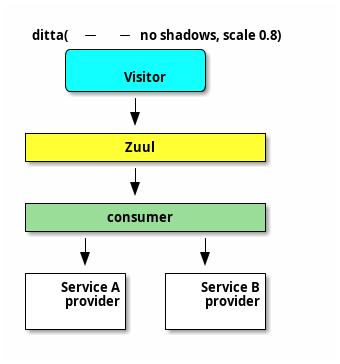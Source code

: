 @startditaa
ditta(--no-shadows, scale=0.8)
    /-------------\
    |c1FF         |
    |    Visitor  |
    \-------------/
           |
           v
+-----------------------+
|cYEL     Zuul          |
+-----------------------+
           |
           v
+-----------------------+
|cGRE   consumer        |
+-----------------------+
      |           | 
      v           v
+---------+   +---------+
|Service A|   |Service B|
| provider|   | provider|
|         |   |         |
+---------+   +---------+
@endditaa
